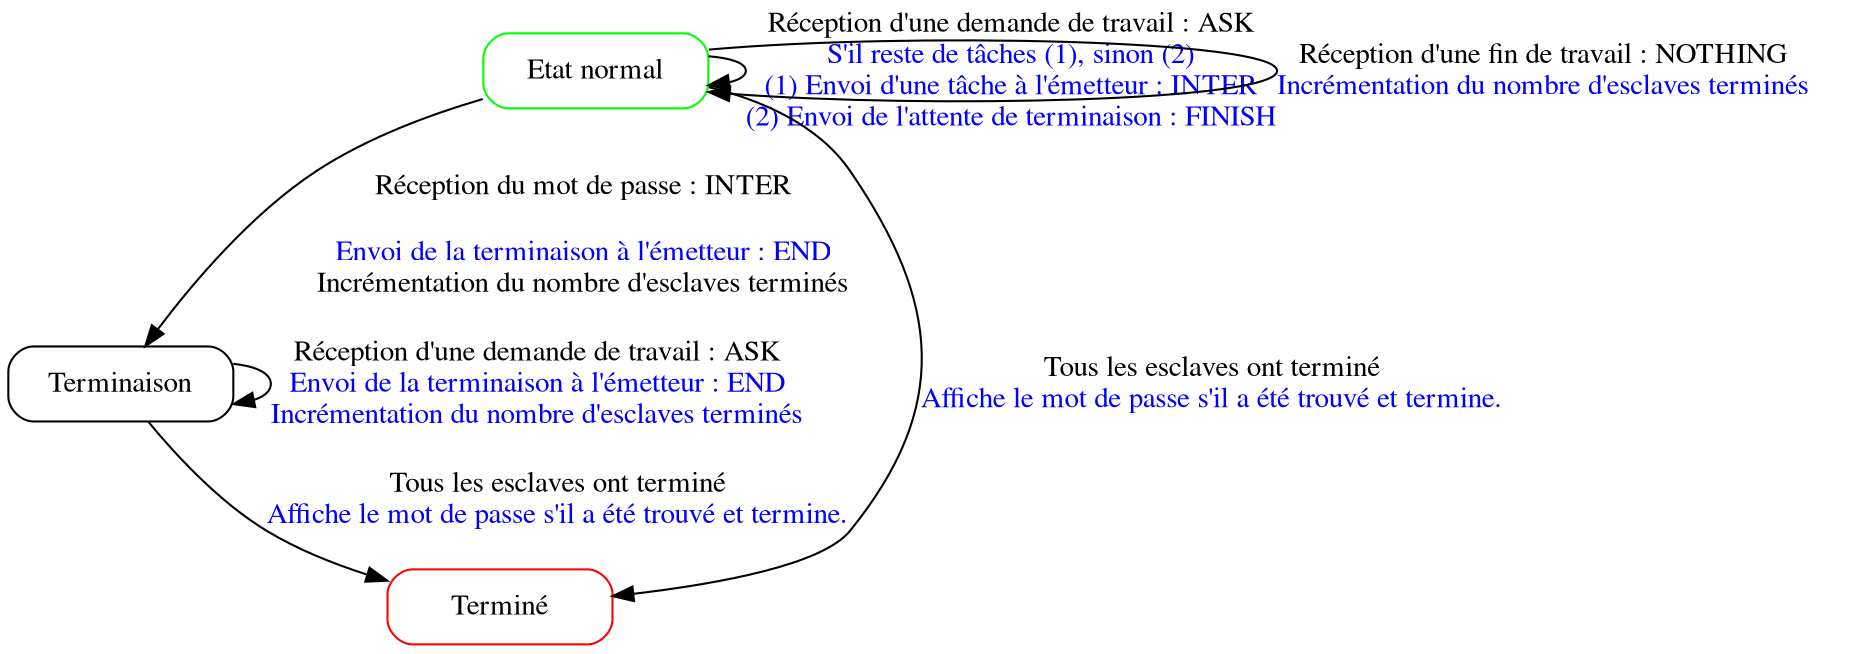 digraph coherence {

graph [fontname = "times"];
node [fontname = "times"];
edge [fontname = "times"];

    node
        [shape=Mrecord width=1.5];

    subgraph process_automaton {

        label="Process";

        //
        // States (Nodes)
        //

        "Process::Normal"
            [root="true" color="green" label="{Etat normal}"];

        "Process::Terminaison"
            [label="{Terminaison}"];

        "Process::Terminé"
            [color="red" label="{Terminé}"];

        //
        // Transitions (Edges)
        //

        "Process::Normal" -> "Process::Normal"
            [label=<Réception d'une demande de travail : ASK<BR/><FONT color="blue">S'il reste de tâches (1), sinon (2)<BR/>(1) Envoi d'une tâche à l'émetteur : INTER<BR/>(2) Envoi de l'attente de terminaison : FINISH</FONT>>];

	 "Process::Normal" -> "Process::Normal"
            [label=<Réception d'une fin de travail : NOTHING<BR/><FONT color="blue">Incrémentation du nombre d'esclaves terminés</FONT>>];
	    
        "Process::Normal" -> "Process::Terminaison"
            [label=<Réception du mot de passe : INTER<BR/><FONT color="blue"><BR/>Envoi de la terminaison à l'émetteur : END</FONT><BR/>Incrémentation du nombre d'esclaves terminés>];

        "Process::Terminaison" -> "Process::Terminaison"
            [label=<Réception d'une demande de travail : ASK<BR/><FONT color="blue">Envoi de la terminaison à l'émetteur : END<BR/>Incrémentation du nombre d'esclaves terminés</FONT>>];
	    
        "Process::Terminaison" -> "Process::Terminé"
            [label=<Tous les esclaves ont terminé<BR/><FONT color="blue">Affiche le mot de passe s'il a été trouvé et termine.</FONT>>];    

	 "Process::Normal" -> "Process::Terminé"
            [label=<Tous les esclaves ont terminé<BR/><FONT color="blue">Affiche le mot de passe s'il a été trouvé et termine.</FONT>>];    
    }

}

